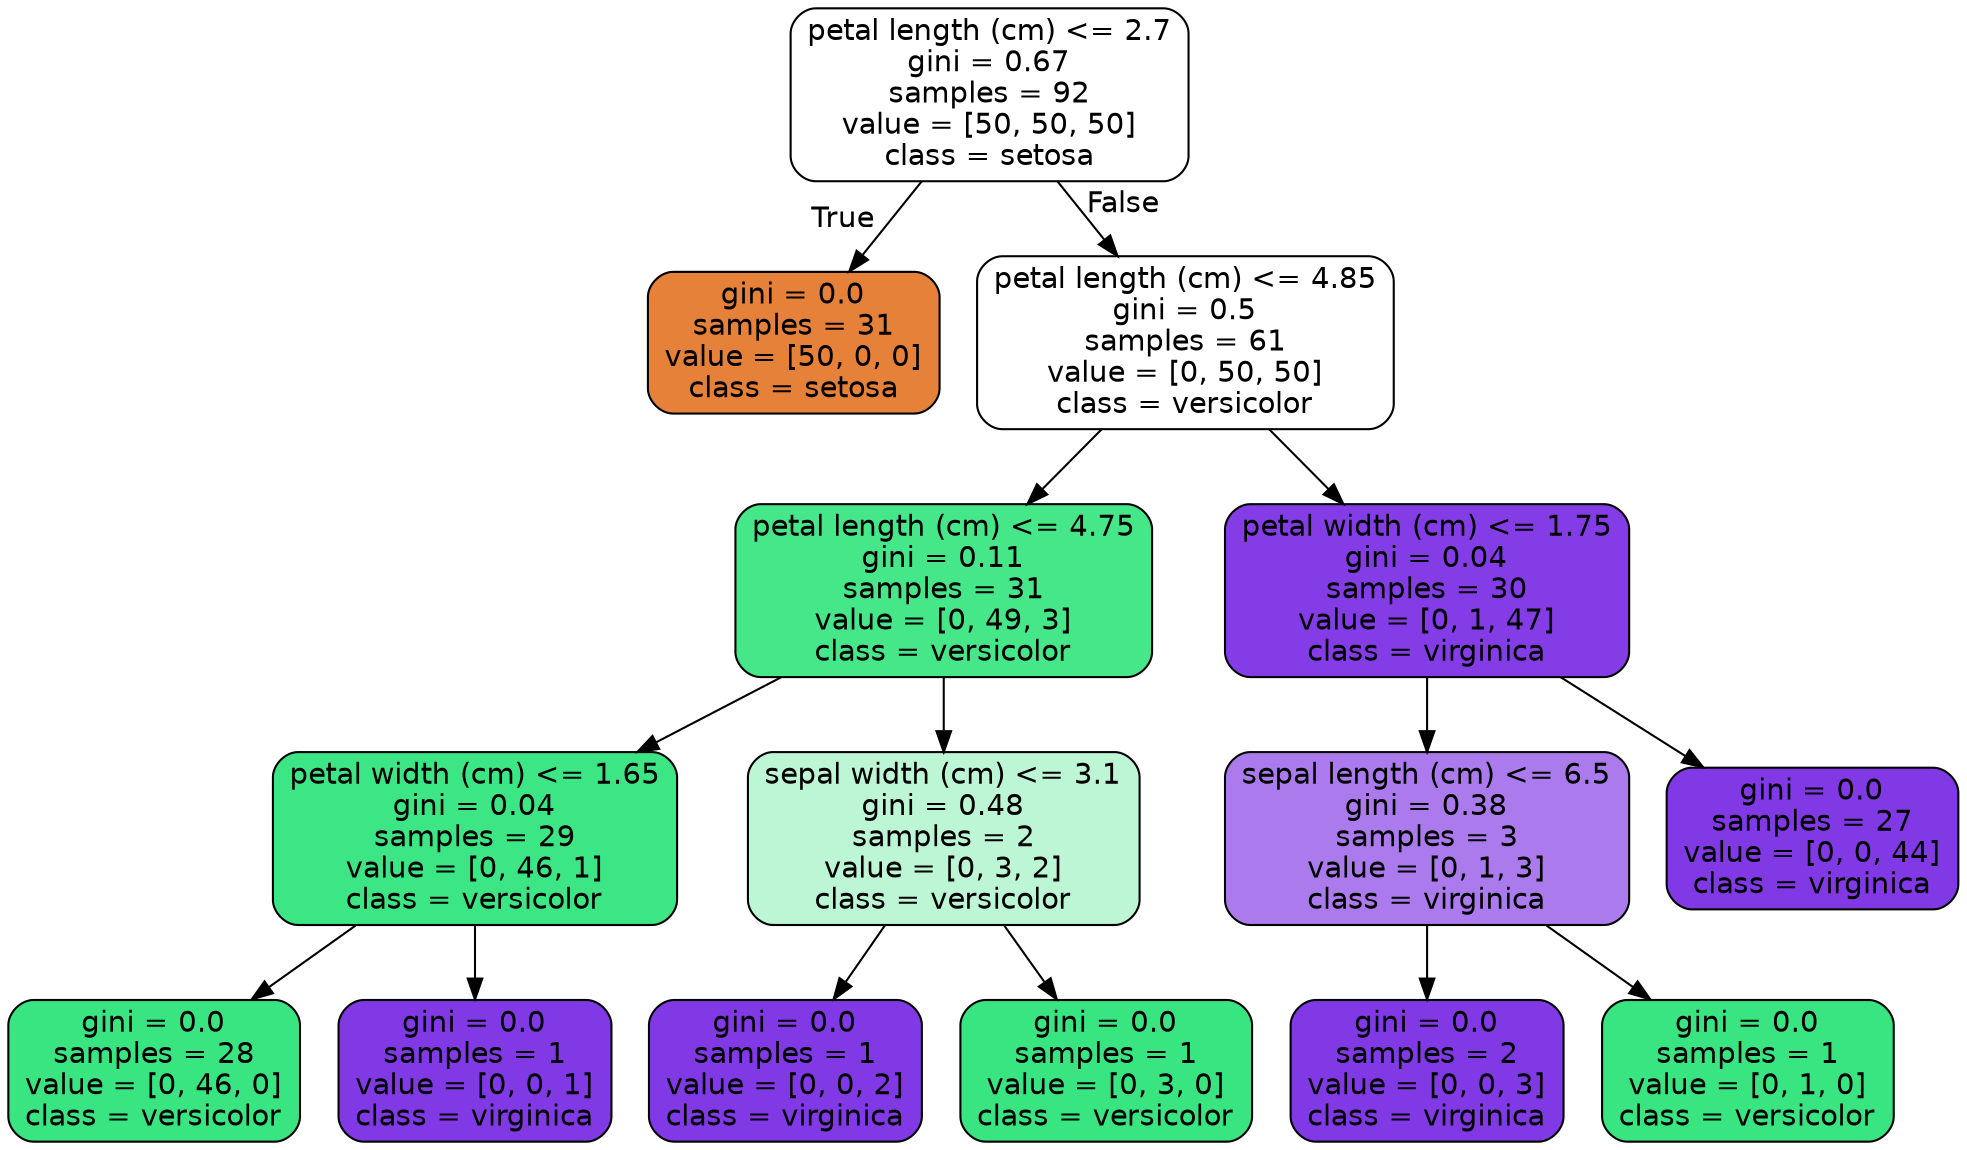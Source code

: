 digraph Tree {
node [shape=box, style="filled, rounded", color="black", fontname=helvetica] ;
edge [fontname=helvetica] ;
0 [label="petal length (cm) <= 2.7\ngini = 0.67\nsamples = 92\nvalue = [50, 50, 50]\nclass = setosa", fillcolor="#ffffff"] ;
1 [label="gini = 0.0\nsamples = 31\nvalue = [50, 0, 0]\nclass = setosa", fillcolor="#e58139"] ;
0 -> 1 [labeldistance=2.5, labelangle=45, headlabel="True"] ;
2 [label="petal length (cm) <= 4.85\ngini = 0.5\nsamples = 61\nvalue = [0, 50, 50]\nclass = versicolor", fillcolor="#ffffff"] ;
0 -> 2 [labeldistance=2.5, labelangle=-45, headlabel="False"] ;
3 [label="petal length (cm) <= 4.75\ngini = 0.11\nsamples = 31\nvalue = [0, 49, 3]\nclass = versicolor", fillcolor="#45e789"] ;
2 -> 3 ;
4 [label="petal width (cm) <= 1.65\ngini = 0.04\nsamples = 29\nvalue = [0, 46, 1]\nclass = versicolor", fillcolor="#3de684"] ;
3 -> 4 ;
5 [label="gini = 0.0\nsamples = 28\nvalue = [0, 46, 0]\nclass = versicolor", fillcolor="#39e581"] ;
4 -> 5 ;
6 [label="gini = 0.0\nsamples = 1\nvalue = [0, 0, 1]\nclass = virginica", fillcolor="#8139e5"] ;
4 -> 6 ;
7 [label="sepal width (cm) <= 3.1\ngini = 0.48\nsamples = 2\nvalue = [0, 3, 2]\nclass = versicolor", fillcolor="#bdf6d5"] ;
3 -> 7 ;
8 [label="gini = 0.0\nsamples = 1\nvalue = [0, 0, 2]\nclass = virginica", fillcolor="#8139e5"] ;
7 -> 8 ;
9 [label="gini = 0.0\nsamples = 1\nvalue = [0, 3, 0]\nclass = versicolor", fillcolor="#39e581"] ;
7 -> 9 ;
10 [label="petal width (cm) <= 1.75\ngini = 0.04\nsamples = 30\nvalue = [0, 1, 47]\nclass = virginica", fillcolor="#843de6"] ;
2 -> 10 ;
11 [label="sepal length (cm) <= 6.5\ngini = 0.38\nsamples = 3\nvalue = [0, 1, 3]\nclass = virginica", fillcolor="#ab7bee"] ;
10 -> 11 ;
12 [label="gini = 0.0\nsamples = 2\nvalue = [0, 0, 3]\nclass = virginica", fillcolor="#8139e5"] ;
11 -> 12 ;
13 [label="gini = 0.0\nsamples = 1\nvalue = [0, 1, 0]\nclass = versicolor", fillcolor="#39e581"] ;
11 -> 13 ;
14 [label="gini = 0.0\nsamples = 27\nvalue = [0, 0, 44]\nclass = virginica", fillcolor="#8139e5"] ;
10 -> 14 ;
}